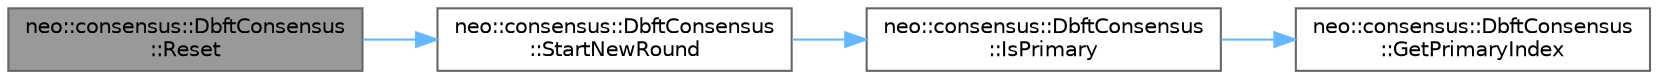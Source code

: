 digraph "neo::consensus::DbftConsensus::Reset"
{
 // LATEX_PDF_SIZE
  bgcolor="transparent";
  edge [fontname=Helvetica,fontsize=10,labelfontname=Helvetica,labelfontsize=10];
  node [fontname=Helvetica,fontsize=10,shape=box,height=0.2,width=0.4];
  rankdir="LR";
  Node1 [id="Node000001",label="neo::consensus::DbftConsensus\l::Reset",height=0.2,width=0.4,color="gray40", fillcolor="grey60", style="filled", fontcolor="black",tooltip="Reset consensus state for new round."];
  Node1 -> Node2 [id="edge1_Node000001_Node000002",color="steelblue1",style="solid",tooltip=" "];
  Node2 [id="Node000002",label="neo::consensus::DbftConsensus\l::StartNewRound",height=0.2,width=0.4,color="grey40", fillcolor="white", style="filled",URL="$classneo_1_1consensus_1_1_dbft_consensus.html#a15e15445e0593eefe97bf54ccb38c7af",tooltip="Start a new consensus round."];
  Node2 -> Node3 [id="edge2_Node000002_Node000003",color="steelblue1",style="solid",tooltip=" "];
  Node3 [id="Node000003",label="neo::consensus::DbftConsensus\l::IsPrimary",height=0.2,width=0.4,color="grey40", fillcolor="white", style="filled",URL="$classneo_1_1consensus_1_1_dbft_consensus.html#a3264c44f471ed998b2488e5cf3c0f5f9",tooltip="Check if this node is the primary for current view."];
  Node3 -> Node4 [id="edge3_Node000003_Node000004",color="steelblue1",style="solid",tooltip=" "];
  Node4 [id="Node000004",label="neo::consensus::DbftConsensus\l::GetPrimaryIndex",height=0.2,width=0.4,color="grey40", fillcolor="white", style="filled",URL="$classneo_1_1consensus_1_1_dbft_consensus.html#a4472c311ae19de5abf7996e2613e6d48",tooltip="Get the primary node index for given view."];
}
